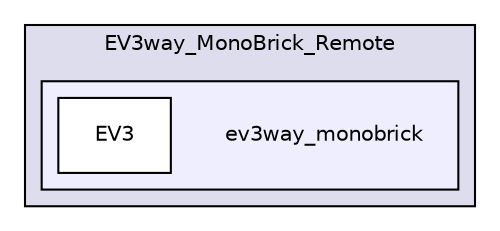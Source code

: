 digraph "C:/Projects/ETrobo/Yokohama/src/EV3way_MonoBrick_Remote/ev3way_monobrick" {
  compound=true
  node [ fontsize="10", fontname="Helvetica"];
  edge [ labelfontsize="10", labelfontname="Helvetica"];
  subgraph clusterdir_65d0cf6feb4b0c8ae4e0facaafaa2a25 {
    graph [ bgcolor="#ddddee", pencolor="black", label="EV3way_MonoBrick_Remote" fontname="Helvetica", fontsize="10", URL="dir_65d0cf6feb4b0c8ae4e0facaafaa2a25.html"]
  subgraph clusterdir_2199777def3f8365b95e4149866ead7c {
    graph [ bgcolor="#eeeeff", pencolor="black", label="" URL="dir_2199777def3f8365b95e4149866ead7c.html"];
    dir_2199777def3f8365b95e4149866ead7c [shape=plaintext label="ev3way_monobrick"];
    dir_25a26800d1ce7f00bea5ef245f98c920 [shape=box label="EV3" color="black" fillcolor="white" style="filled" URL="dir_25a26800d1ce7f00bea5ef245f98c920.html"];
  }
  }
}

